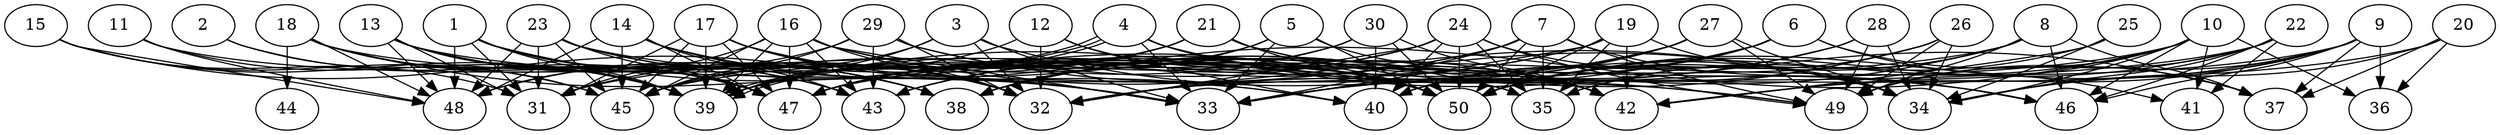 // DAG automatically generated by daggen at Thu Oct  3 14:07:57 2019
// ./daggen --dot -n 50 --ccr 0.4 --fat 0.9 --regular 0.9 --density 0.6 --mindata 5242880 --maxdata 52428800 
digraph G {
  1 [size="83425280", alpha="0.03", expect_size="33370112"] 
  1 -> 31 [size ="33370112"]
  1 -> 32 [size ="33370112"]
  1 -> 38 [size ="33370112"]
  1 -> 39 [size ="33370112"]
  1 -> 47 [size ="33370112"]
  1 -> 48 [size ="33370112"]
  1 -> 50 [size ="33370112"]
  2 [size="48135680", alpha="0.07", expect_size="19254272"] 
  2 -> 45 [size ="19254272"]
  2 -> 47 [size ="19254272"]
  3 [size="34472960", alpha="0.17", expect_size="13789184"] 
  3 -> 32 [size ="13789184"]
  3 -> 33 [size ="13789184"]
  3 -> 39 [size ="13789184"]
  3 -> 45 [size ="13789184"]
  3 -> 49 [size ="13789184"]
  4 [size="25525760", alpha="0.09", expect_size="10210304"] 
  4 -> 33 [size ="10210304"]
  4 -> 39 [size ="10210304"]
  4 -> 39 [size ="10210304"]
  4 -> 42 [size ="10210304"]
  4 -> 46 [size ="10210304"]
  4 -> 48 [size ="10210304"]
  4 -> 50 [size ="10210304"]
  5 [size="81057280", alpha="0.08", expect_size="32422912"] 
  5 -> 33 [size ="32422912"]
  5 -> 38 [size ="32422912"]
  5 -> 42 [size ="32422912"]
  5 -> 47 [size ="32422912"]
  5 -> 50 [size ="32422912"]
  6 [size="49098240", alpha="0.20", expect_size="19639296"] 
  6 -> 37 [size ="19639296"]
  6 -> 38 [size ="19639296"]
  6 -> 39 [size ="19639296"]
  6 -> 40 [size ="19639296"]
  6 -> 41 [size ="19639296"]
  6 -> 50 [size ="19639296"]
  7 [size="61862400", alpha="0.17", expect_size="24744960"] 
  7 -> 33 [size ="24744960"]
  7 -> 35 [size ="24744960"]
  7 -> 39 [size ="24744960"]
  7 -> 46 [size ="24744960"]
  7 -> 47 [size ="24744960"]
  7 -> 49 [size ="24744960"]
  7 -> 50 [size ="24744960"]
  8 [size="28743680", alpha="0.02", expect_size="11497472"] 
  8 -> 33 [size ="11497472"]
  8 -> 35 [size ="11497472"]
  8 -> 37 [size ="11497472"]
  8 -> 45 [size ="11497472"]
  8 -> 46 [size ="11497472"]
  8 -> 49 [size ="11497472"]
  8 -> 50 [size ="11497472"]
  9 [size="78891520", alpha="0.02", expect_size="31556608"] 
  9 -> 34 [size ="31556608"]
  9 -> 36 [size ="31556608"]
  9 -> 37 [size ="31556608"]
  9 -> 42 [size ="31556608"]
  9 -> 46 [size ="31556608"]
  9 -> 47 [size ="31556608"]
  9 -> 49 [size ="31556608"]
  9 -> 50 [size ="31556608"]
  10 [size="98562560", alpha="0.04", expect_size="39425024"] 
  10 -> 31 [size ="39425024"]
  10 -> 34 [size ="39425024"]
  10 -> 36 [size ="39425024"]
  10 -> 38 [size ="39425024"]
  10 -> 41 [size ="39425024"]
  10 -> 42 [size ="39425024"]
  10 -> 46 [size ="39425024"]
  10 -> 49 [size ="39425024"]
  10 -> 50 [size ="39425024"]
  11 [size="119488000", alpha="0.01", expect_size="47795200"] 
  11 -> 39 [size ="47795200"]
  11 -> 48 [size ="47795200"]
  11 -> 50 [size ="47795200"]
  12 [size="19476480", alpha="0.17", expect_size="7790592"] 
  12 -> 32 [size ="7790592"]
  12 -> 39 [size ="7790592"]
  12 -> 40 [size ="7790592"]
  12 -> 50 [size ="7790592"]
  13 [size="58168320", alpha="0.16", expect_size="23267328"] 
  13 -> 31 [size ="23267328"]
  13 -> 32 [size ="23267328"]
  13 -> 38 [size ="23267328"]
  13 -> 39 [size ="23267328"]
  13 -> 40 [size ="23267328"]
  13 -> 43 [size ="23267328"]
  13 -> 47 [size ="23267328"]
  13 -> 48 [size ="23267328"]
  14 [size="42360320", alpha="0.13", expect_size="16944128"] 
  14 -> 33 [size ="16944128"]
  14 -> 35 [size ="16944128"]
  14 -> 43 [size ="16944128"]
  14 -> 45 [size ="16944128"]
  14 -> 47 [size ="16944128"]
  14 -> 48 [size ="16944128"]
  15 [size="97003520", alpha="0.14", expect_size="38801408"] 
  15 -> 31 [size ="38801408"]
  15 -> 38 [size ="38801408"]
  15 -> 39 [size ="38801408"]
  15 -> 45 [size ="38801408"]
  15 -> 48 [size ="38801408"]
  16 [size="25469440", alpha="0.07", expect_size="10187776"] 
  16 -> 31 [size ="10187776"]
  16 -> 32 [size ="10187776"]
  16 -> 33 [size ="10187776"]
  16 -> 34 [size ="10187776"]
  16 -> 39 [size ="10187776"]
  16 -> 43 [size ="10187776"]
  16 -> 45 [size ="10187776"]
  16 -> 47 [size ="10187776"]
  16 -> 50 [size ="10187776"]
  17 [size="25308160", alpha="0.07", expect_size="10123264"] 
  17 -> 31 [size ="10123264"]
  17 -> 32 [size ="10123264"]
  17 -> 33 [size ="10123264"]
  17 -> 35 [size ="10123264"]
  17 -> 39 [size ="10123264"]
  17 -> 40 [size ="10123264"]
  17 -> 45 [size ="10123264"]
  17 -> 47 [size ="10123264"]
  18 [size="122856960", alpha="0.15", expect_size="49142784"] 
  18 -> 33 [size ="49142784"]
  18 -> 38 [size ="49142784"]
  18 -> 39 [size ="49142784"]
  18 -> 42 [size ="49142784"]
  18 -> 43 [size ="49142784"]
  18 -> 44 [size ="49142784"]
  18 -> 47 [size ="49142784"]
  18 -> 48 [size ="49142784"]
  19 [size="15009280", alpha="0.04", expect_size="6003712"] 
  19 -> 33 [size ="6003712"]
  19 -> 34 [size ="6003712"]
  19 -> 35 [size ="6003712"]
  19 -> 42 [size ="6003712"]
  19 -> 43 [size ="6003712"]
  19 -> 47 [size ="6003712"]
  19 -> 50 [size ="6003712"]
  20 [size="27770880", alpha="0.01", expect_size="11108352"] 
  20 -> 32 [size ="11108352"]
  20 -> 34 [size ="11108352"]
  20 -> 36 [size ="11108352"]
  20 -> 37 [size ="11108352"]
  21 [size="48826880", alpha="0.10", expect_size="19530752"] 
  21 -> 31 [size ="19530752"]
  21 -> 34 [size ="19530752"]
  21 -> 37 [size ="19530752"]
  21 -> 39 [size ="19530752"]
  21 -> 47 [size ="19530752"]
  21 -> 50 [size ="19530752"]
  22 [size="55979520", alpha="0.06", expect_size="22391808"] 
  22 -> 32 [size ="22391808"]
  22 -> 34 [size ="22391808"]
  22 -> 41 [size ="22391808"]
  22 -> 46 [size ="22391808"]
  22 -> 49 [size ="22391808"]
  22 -> 50 [size ="22391808"]
  23 [size="41139200", alpha="0.04", expect_size="16455680"] 
  23 -> 31 [size ="16455680"]
  23 -> 32 [size ="16455680"]
  23 -> 45 [size ="16455680"]
  23 -> 47 [size ="16455680"]
  23 -> 48 [size ="16455680"]
  23 -> 49 [size ="16455680"]
  23 -> 50 [size ="16455680"]
  24 [size="19530240", alpha="0.05", expect_size="7812096"] 
  24 -> 32 [size ="7812096"]
  24 -> 34 [size ="7812096"]
  24 -> 35 [size ="7812096"]
  24 -> 40 [size ="7812096"]
  24 -> 43 [size ="7812096"]
  24 -> 45 [size ="7812096"]
  24 -> 47 [size ="7812096"]
  24 -> 49 [size ="7812096"]
  24 -> 50 [size ="7812096"]
  25 [size="94197760", alpha="0.18", expect_size="37679104"] 
  25 -> 34 [size ="37679104"]
  25 -> 35 [size ="37679104"]
  25 -> 42 [size ="37679104"]
  26 [size="56652800", alpha="0.16", expect_size="22661120"] 
  26 -> 32 [size ="22661120"]
  26 -> 33 [size ="22661120"]
  26 -> 34 [size ="22661120"]
  26 -> 49 [size ="22661120"]
  26 -> 50 [size ="22661120"]
  27 [size="98122240", alpha="0.03", expect_size="39248896"] 
  27 -> 32 [size ="39248896"]
  27 -> 33 [size ="39248896"]
  27 -> 34 [size ="39248896"]
  27 -> 40 [size ="39248896"]
  27 -> 43 [size ="39248896"]
  27 -> 49 [size ="39248896"]
  28 [size="18795520", alpha="0.12", expect_size="7518208"] 
  28 -> 34 [size ="7518208"]
  28 -> 38 [size ="7518208"]
  28 -> 40 [size ="7518208"]
  28 -> 49 [size ="7518208"]
  29 [size="109416960", alpha="0.13", expect_size="43766784"] 
  29 -> 32 [size ="43766784"]
  29 -> 34 [size ="43766784"]
  29 -> 42 [size ="43766784"]
  29 -> 43 [size ="43766784"]
  29 -> 45 [size ="43766784"]
  29 -> 48 [size ="43766784"]
  30 [size="14154240", alpha="0.08", expect_size="5661696"] 
  30 -> 38 [size ="5661696"]
  30 -> 40 [size ="5661696"]
  30 -> 42 [size ="5661696"]
  30 -> 47 [size ="5661696"]
  30 -> 50 [size ="5661696"]
  31 [size="20974080", alpha="0.01", expect_size="8389632"] 
  32 [size="82224640", alpha="0.15", expect_size="32889856"] 
  33 [size="114979840", alpha="0.17", expect_size="45991936"] 
  34 [size="22632960", alpha="0.04", expect_size="9053184"] 
  35 [size="53539840", alpha="0.05", expect_size="21415936"] 
  36 [size="39720960", alpha="0.08", expect_size="15888384"] 
  37 [size="17164800", alpha="0.13", expect_size="6865920"] 
  38 [size="34629120", alpha="0.17", expect_size="13851648"] 
  39 [size="107755520", alpha="0.01", expect_size="43102208"] 
  40 [size="66393600", alpha="0.08", expect_size="26557440"] 
  41 [size="113973760", alpha="0.00", expect_size="45589504"] 
  42 [size="120939520", alpha="0.00", expect_size="48375808"] 
  43 [size="93670400", alpha="0.05", expect_size="37468160"] 
  44 [size="77224960", alpha="0.11", expect_size="30889984"] 
  45 [size="100856320", alpha="0.10", expect_size="40342528"] 
  46 [size="130501120", alpha="0.17", expect_size="52200448"] 
  47 [size="60551680", alpha="0.19", expect_size="24220672"] 
  48 [size="21178880", alpha="0.01", expect_size="8471552"] 
  49 [size="122132480", alpha="0.19", expect_size="48852992"] 
  50 [size="129384960", alpha="0.18", expect_size="51753984"] 
}
